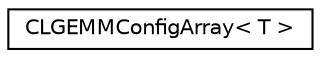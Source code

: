 digraph "Graphical Class Hierarchy"
{
 // LATEX_PDF_SIZE
  edge [fontname="Helvetica",fontsize="10",labelfontname="Helvetica",labelfontsize="10"];
  node [fontname="Helvetica",fontsize="10",shape=record];
  rankdir="LR";
  Node0 [label="CLGEMMConfigArray\< T \>",height=0.2,width=0.4,color="black", fillcolor="white", style="filled",URL="$classarm__compute_1_1opencl_1_1kernels_1_1gemm_1_1_c_l_g_e_m_m_config_array.xhtml",tooltip="Basic container for the OpenCL GEMM configuration functions."];
}
